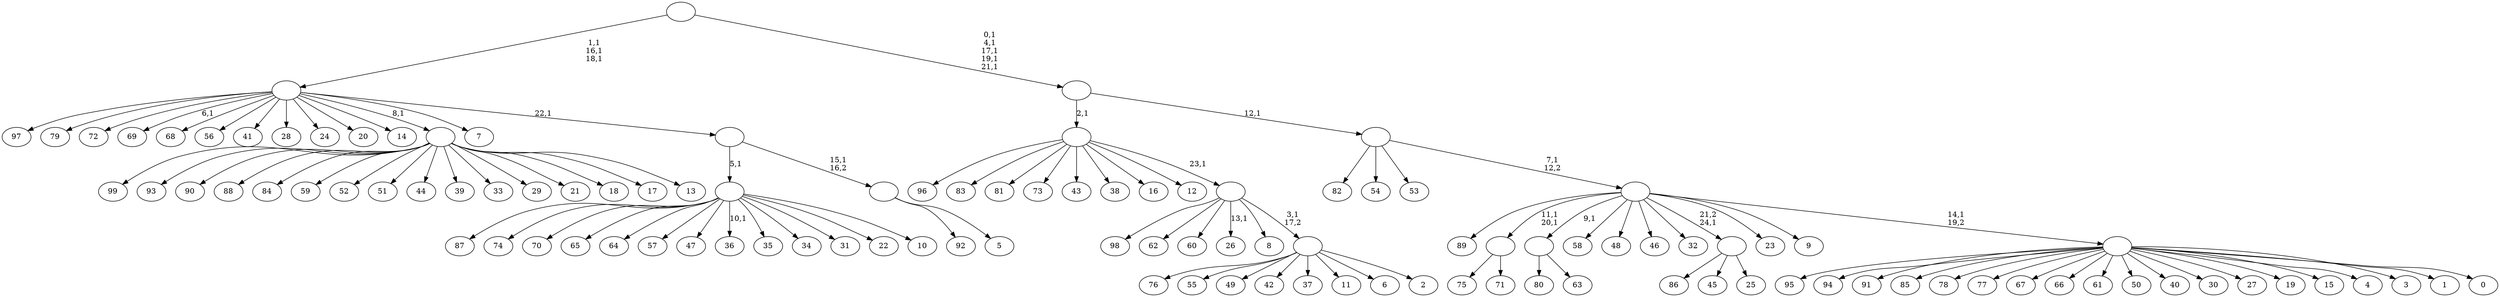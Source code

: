 digraph T {
	125 [label="99"]
	124 [label="98"]
	123 [label="97"]
	122 [label="96"]
	121 [label="95"]
	120 [label="94"]
	119 [label="93"]
	118 [label="92"]
	117 [label="91"]
	116 [label="90"]
	115 [label="89"]
	114 [label="88"]
	113 [label="87"]
	112 [label="86"]
	111 [label="85"]
	110 [label="84"]
	109 [label="83"]
	108 [label="82"]
	107 [label="81"]
	106 [label="80"]
	105 [label="79"]
	104 [label="78"]
	103 [label="77"]
	102 [label="76"]
	101 [label="75"]
	100 [label="74"]
	99 [label="73"]
	98 [label="72"]
	97 [label="71"]
	96 [label=""]
	94 [label="70"]
	93 [label="69"]
	91 [label="68"]
	90 [label="67"]
	89 [label="66"]
	88 [label="65"]
	87 [label="64"]
	86 [label="63"]
	85 [label=""]
	84 [label="62"]
	83 [label="61"]
	82 [label="60"]
	81 [label="59"]
	80 [label="58"]
	79 [label="57"]
	78 [label="56"]
	77 [label="55"]
	76 [label="54"]
	75 [label="53"]
	74 [label="52"]
	73 [label="51"]
	72 [label="50"]
	71 [label="49"]
	70 [label="48"]
	69 [label="47"]
	68 [label="46"]
	67 [label="45"]
	66 [label="44"]
	65 [label="43"]
	64 [label="42"]
	63 [label="41"]
	62 [label="40"]
	61 [label="39"]
	60 [label="38"]
	59 [label="37"]
	58 [label="36"]
	56 [label="35"]
	55 [label="34"]
	54 [label="33"]
	53 [label="32"]
	52 [label="31"]
	51 [label="30"]
	50 [label="29"]
	49 [label="28"]
	48 [label="27"]
	47 [label="26"]
	45 [label="25"]
	44 [label=""]
	43 [label="24"]
	42 [label="23"]
	41 [label="22"]
	40 [label="21"]
	39 [label="20"]
	38 [label="19"]
	37 [label="18"]
	36 [label="17"]
	35 [label="16"]
	34 [label="15"]
	33 [label="14"]
	32 [label="13"]
	31 [label=""]
	30 [label="12"]
	29 [label="11"]
	28 [label="10"]
	27 [label=""]
	26 [label="9"]
	25 [label="8"]
	24 [label="7"]
	23 [label="6"]
	22 [label="5"]
	21 [label=""]
	20 [label=""]
	19 [label=""]
	16 [label="4"]
	15 [label="3"]
	14 [label="2"]
	13 [label=""]
	12 [label=""]
	11 [label=""]
	10 [label="1"]
	9 [label="0"]
	8 [label=""]
	7 [label=""]
	6 [label=""]
	5 [label=""]
	0 [label=""]
	96 -> 101 [label=""]
	96 -> 97 [label=""]
	85 -> 106 [label=""]
	85 -> 86 [label=""]
	44 -> 112 [label=""]
	44 -> 67 [label=""]
	44 -> 45 [label=""]
	31 -> 125 [label=""]
	31 -> 119 [label=""]
	31 -> 116 [label=""]
	31 -> 114 [label=""]
	31 -> 110 [label=""]
	31 -> 81 [label=""]
	31 -> 74 [label=""]
	31 -> 73 [label=""]
	31 -> 66 [label=""]
	31 -> 61 [label=""]
	31 -> 54 [label=""]
	31 -> 50 [label=""]
	31 -> 40 [label=""]
	31 -> 37 [label=""]
	31 -> 36 [label=""]
	31 -> 32 [label=""]
	27 -> 58 [label="10,1"]
	27 -> 113 [label=""]
	27 -> 100 [label=""]
	27 -> 94 [label=""]
	27 -> 88 [label=""]
	27 -> 87 [label=""]
	27 -> 79 [label=""]
	27 -> 69 [label=""]
	27 -> 56 [label=""]
	27 -> 55 [label=""]
	27 -> 52 [label=""]
	27 -> 41 [label=""]
	27 -> 28 [label=""]
	21 -> 118 [label=""]
	21 -> 22 [label=""]
	20 -> 27 [label="5,1"]
	20 -> 21 [label="15,1\n16,2"]
	19 -> 93 [label="6,1"]
	19 -> 123 [label=""]
	19 -> 105 [label=""]
	19 -> 98 [label=""]
	19 -> 91 [label=""]
	19 -> 78 [label=""]
	19 -> 63 [label=""]
	19 -> 49 [label=""]
	19 -> 43 [label=""]
	19 -> 39 [label=""]
	19 -> 33 [label=""]
	19 -> 31 [label="8,1"]
	19 -> 24 [label=""]
	19 -> 20 [label="22,1"]
	13 -> 102 [label=""]
	13 -> 77 [label=""]
	13 -> 71 [label=""]
	13 -> 64 [label=""]
	13 -> 59 [label=""]
	13 -> 29 [label=""]
	13 -> 23 [label=""]
	13 -> 14 [label=""]
	12 -> 47 [label="13,1"]
	12 -> 124 [label=""]
	12 -> 84 [label=""]
	12 -> 82 [label=""]
	12 -> 25 [label=""]
	12 -> 13 [label="3,1\n17,2"]
	11 -> 122 [label=""]
	11 -> 109 [label=""]
	11 -> 107 [label=""]
	11 -> 99 [label=""]
	11 -> 65 [label=""]
	11 -> 60 [label=""]
	11 -> 35 [label=""]
	11 -> 30 [label=""]
	11 -> 12 [label="23,1"]
	8 -> 121 [label=""]
	8 -> 120 [label=""]
	8 -> 117 [label=""]
	8 -> 111 [label=""]
	8 -> 104 [label=""]
	8 -> 103 [label=""]
	8 -> 90 [label=""]
	8 -> 89 [label=""]
	8 -> 83 [label=""]
	8 -> 72 [label=""]
	8 -> 62 [label=""]
	8 -> 51 [label=""]
	8 -> 48 [label=""]
	8 -> 38 [label=""]
	8 -> 34 [label=""]
	8 -> 16 [label=""]
	8 -> 15 [label=""]
	8 -> 10 [label=""]
	8 -> 9 [label=""]
	7 -> 96 [label="11,1\n20,1"]
	7 -> 115 [label=""]
	7 -> 85 [label="9,1"]
	7 -> 80 [label=""]
	7 -> 70 [label=""]
	7 -> 68 [label=""]
	7 -> 53 [label=""]
	7 -> 44 [label="21,2\n24,1"]
	7 -> 42 [label=""]
	7 -> 26 [label=""]
	7 -> 8 [label="14,1\n19,2"]
	6 -> 108 [label=""]
	6 -> 76 [label=""]
	6 -> 75 [label=""]
	6 -> 7 [label="7,1\n12,2"]
	5 -> 11 [label="2,1"]
	5 -> 6 [label="12,1"]
	0 -> 5 [label="0,1\n4,1\n17,1\n19,1\n21,1"]
	0 -> 19 [label="1,1\n16,1\n18,1"]
}
